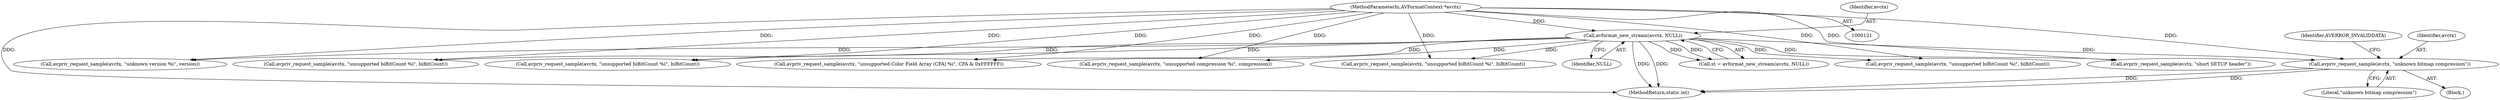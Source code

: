 digraph "0_FFmpeg_7e80b63ecd259d69d383623e75b318bf2bd491f6@pointer" {
"1000303" [label="(Call,avpriv_request_sample(avctx, \"unknown bitmap compression\"))"];
"1000144" [label="(Call,avformat_new_stream(avctx, NULL))"];
"1000122" [label="(MethodParameterIn,AVFormatContext *avctx)"];
"1000774" [label="(MethodReturn,static int)"];
"1000303" [label="(Call,avpriv_request_sample(avctx, \"unknown bitmap compression\"))"];
"1000307" [label="(Identifier,AVERROR_INVALIDDATA)"];
"1000271" [label="(Call,avpriv_request_sample(avctx, \"unsupported biBitCount %i\", biBitCount))"];
"1000144" [label="(Call,avformat_new_stream(avctx, NULL))"];
"1000537" [label="(Call,avpriv_request_sample(avctx, \"unsupported biBitCount %i\", biBitCount))"];
"1000625" [label="(Call,avpriv_request_sample(avctx, \"unsupported Color Field Array (CFA) %i\", CFA & 0xFFFFFF))"];
"1000635" [label="(Call,avpriv_request_sample(avctx, \"unsupported compression %i\", compression))"];
"1000142" [label="(Call,st = avformat_new_stream(avctx, NULL))"];
"1000190" [label="(Call,avpriv_request_sample(avctx, \"unknown version %i\", version))"];
"1000122" [label="(MethodParameterIn,AVFormatContext *avctx)"];
"1000582" [label="(Call,avpriv_request_sample(avctx, \"unsupported biBitCount %i\", biBitCount))"];
"1000617" [label="(Call,avpriv_request_sample(avctx, \"unsupported biBitCount %i\", biBitCount))"];
"1000334" [label="(Call,avpriv_request_sample(avctx, \"short SETUP header\"))"];
"1000146" [label="(Identifier,NULL)"];
"1000145" [label="(Identifier,avctx)"];
"1000304" [label="(Identifier,avctx)"];
"1000305" [label="(Literal,\"unknown bitmap compression\")"];
"1000280" [label="(Block,)"];
"1000303" -> "1000280"  [label="AST: "];
"1000303" -> "1000305"  [label="CFG: "];
"1000304" -> "1000303"  [label="AST: "];
"1000305" -> "1000303"  [label="AST: "];
"1000307" -> "1000303"  [label="CFG: "];
"1000303" -> "1000774"  [label="DDG: "];
"1000303" -> "1000774"  [label="DDG: "];
"1000144" -> "1000303"  [label="DDG: "];
"1000122" -> "1000303"  [label="DDG: "];
"1000144" -> "1000142"  [label="AST: "];
"1000144" -> "1000146"  [label="CFG: "];
"1000145" -> "1000144"  [label="AST: "];
"1000146" -> "1000144"  [label="AST: "];
"1000142" -> "1000144"  [label="CFG: "];
"1000144" -> "1000774"  [label="DDG: "];
"1000144" -> "1000774"  [label="DDG: "];
"1000144" -> "1000142"  [label="DDG: "];
"1000144" -> "1000142"  [label="DDG: "];
"1000122" -> "1000144"  [label="DDG: "];
"1000144" -> "1000190"  [label="DDG: "];
"1000144" -> "1000271"  [label="DDG: "];
"1000144" -> "1000334"  [label="DDG: "];
"1000144" -> "1000537"  [label="DDG: "];
"1000144" -> "1000582"  [label="DDG: "];
"1000144" -> "1000617"  [label="DDG: "];
"1000144" -> "1000625"  [label="DDG: "];
"1000144" -> "1000635"  [label="DDG: "];
"1000122" -> "1000121"  [label="AST: "];
"1000122" -> "1000774"  [label="DDG: "];
"1000122" -> "1000190"  [label="DDG: "];
"1000122" -> "1000271"  [label="DDG: "];
"1000122" -> "1000334"  [label="DDG: "];
"1000122" -> "1000537"  [label="DDG: "];
"1000122" -> "1000582"  [label="DDG: "];
"1000122" -> "1000617"  [label="DDG: "];
"1000122" -> "1000625"  [label="DDG: "];
"1000122" -> "1000635"  [label="DDG: "];
}

